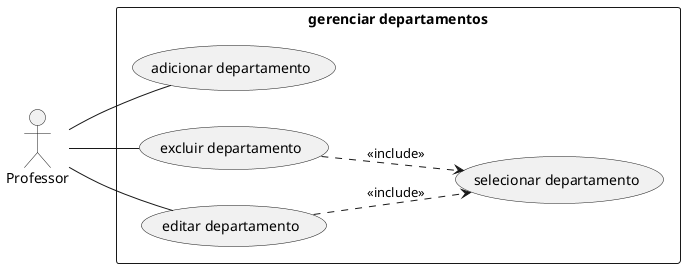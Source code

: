 @startuml
left to right direction
skinparam packgestyle rectangle
actor Professor
rectangle "gerenciar departamentos" {
  Professor -- (adicionar departamento)
  Professor -- (excluir departamento)
  Professor -- (editar departamento)
  (excluir departamento) ..> (selecionar departamento): <<include>>
  (editar departamento) ..> (selecionar departamento): <<include>>
}
@enduml